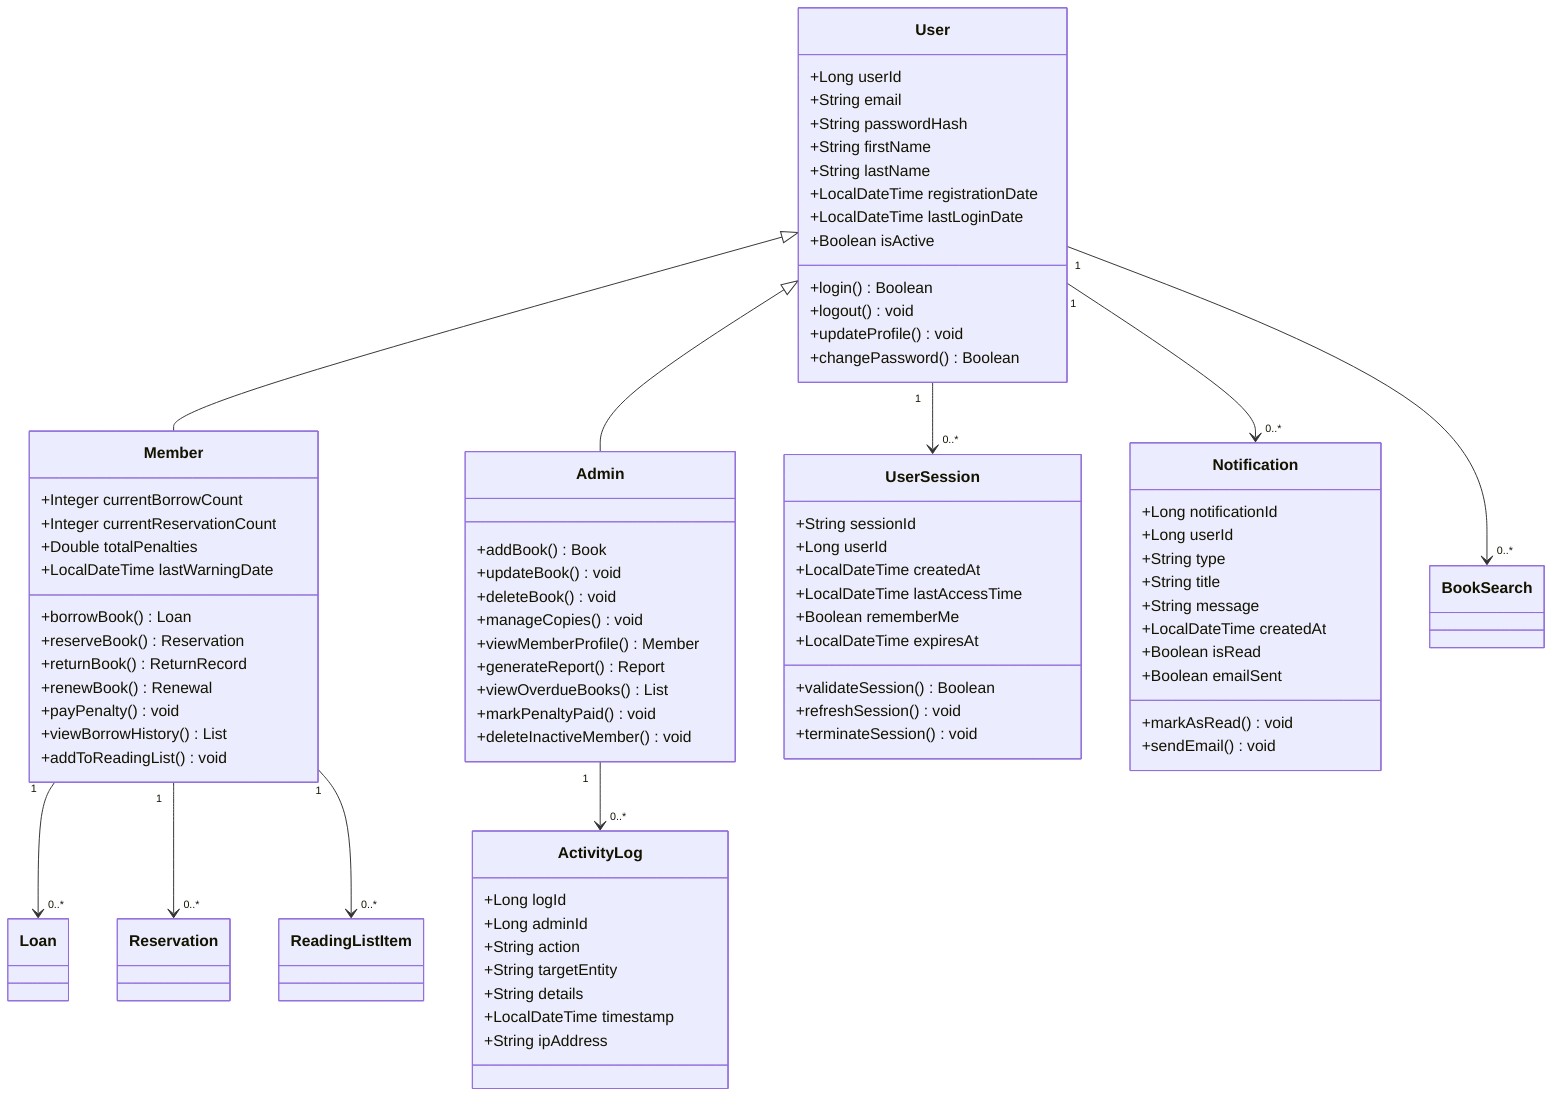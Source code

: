 classDiagram
    class User {
        +Long userId
        +String email
        +String passwordHash
        +String firstName
        +String lastName
        +LocalDateTime registrationDate
        +LocalDateTime lastLoginDate
        +Boolean isActive
        +login() Boolean
        +logout() void
        +updateProfile() void
        +changePassword() Boolean
    }
    
    class Member {
        +Integer currentBorrowCount
        +Integer currentReservationCount
        +Double totalPenalties
        +LocalDateTime lastWarningDate
        +borrowBook() Loan
        +reserveBook() Reservation
        +returnBook() ReturnRecord
        +renewBook() Renewal
        +payPenalty() void
        +viewBorrowHistory() List
        +addToReadingList() void
    }
    
    class Admin {
        +addBook() Book
        +updateBook() void
        +deleteBook() void
        +manageCopies() void
        +viewMemberProfile() Member
        +generateReport() Report
        +viewOverdueBooks() List
        +markPenaltyPaid() void
        +deleteInactiveMember() void
    }
    
    class UserSession {
        +String sessionId
        +Long userId
        +LocalDateTime createdAt
        +LocalDateTime lastAccessTime
        +Boolean rememberMe
        +LocalDateTime expiresAt
        +validateSession() Boolean
        +refreshSession() void
        +terminateSession() void
    }
    
    class Notification {
        +Long notificationId
        +Long userId
        +String type
        +String title
        +String message
        +LocalDateTime createdAt
        +Boolean isRead
        +Boolean emailSent
        +markAsRead() void
        +sendEmail() void
    }
    
    class ActivityLog {
        +Long logId
        +Long adminId
        +String action
        +String targetEntity
        +String details
        +LocalDateTime timestamp
        +String ipAddress
    }
    
    User <|-- Member
    User <|-- Admin
    User "1" --> "0..*" UserSession
    User "1" --> "0..*" Notification
    Admin "1" --> "0..*" ActivityLog
    Member "1" --> "0..*" Loan
    Member "1" --> "0..*" Reservation
    Member "1" --> "0..*" ReadingListItem
    User "1" --> "0..*" BookSearch